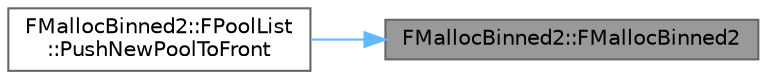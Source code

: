 digraph "FMallocBinned2::FMallocBinned2"
{
 // INTERACTIVE_SVG=YES
 // LATEX_PDF_SIZE
  bgcolor="transparent";
  edge [fontname=Helvetica,fontsize=10,labelfontname=Helvetica,labelfontsize=10];
  node [fontname=Helvetica,fontsize=10,shape=box,height=0.2,width=0.4];
  rankdir="RL";
  Node1 [id="Node000001",label="FMallocBinned2::FMallocBinned2",height=0.2,width=0.4,color="gray40", fillcolor="grey60", style="filled", fontcolor="black",tooltip=" "];
  Node1 -> Node2 [id="edge1_Node000001_Node000002",dir="back",color="steelblue1",style="solid",tooltip=" "];
  Node2 [id="Node000002",label="FMallocBinned2::FPoolList\l::PushNewPoolToFront",height=0.2,width=0.4,color="grey40", fillcolor="white", style="filled",URL="$dd/d01/structFMallocBinned2_1_1FPoolList.html#a28265189121f58547a1987ad2fe339e8",tooltip=" "];
}
